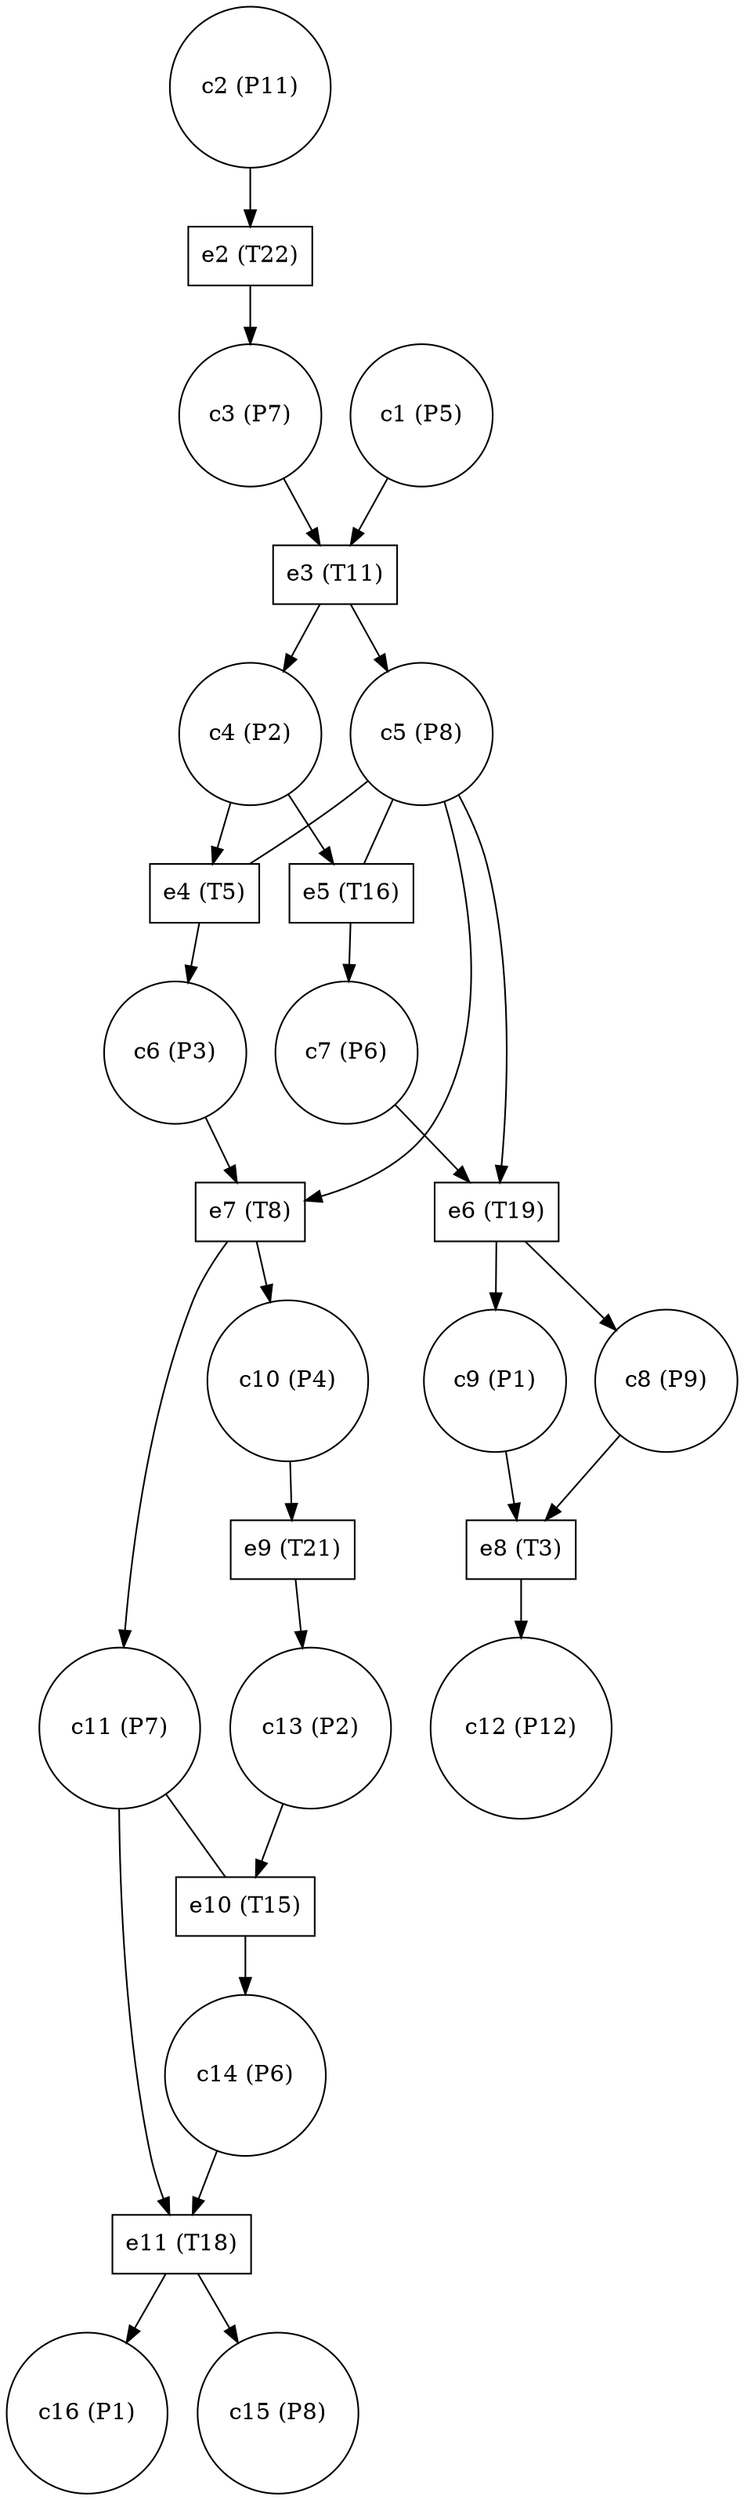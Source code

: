 digraph PetriNet {
// Places
p2 [shape=circle label="c2 (P11)"];
p7 [shape=circle label="c7 (P6)"];
p14 [shape=circle label="c14 (P6)"];
p9 [shape=circle label="c9 (P1)"];
p16 [shape=circle label="c16 (P1)"];
p4 [shape=circle label="c4 (P2)"];
p15 [shape=circle label="c15 (P8)"];
p12 [shape=circle label="c12 (P12)"];
p8 [shape=circle label="c8 (P9)"];
p6 [shape=circle label="c6 (P3)"];
p10 [shape=circle label="c10 (P4)"];
p11 [shape=circle label="c11 (P7)"];
p3 [shape=circle label="c3 (P7)"];
p5 [shape=circle label="c5 (P8)"];
p1 [shape=circle label="c1 (P5)"];
p13 [shape=circle label="c13 (P2)"];
// Transitions
t9 [shape=box label="e9 (T21)"];
t4 [shape=box label="e4 (T5)"];
t6 [shape=box label="e6 (T19)"];
t11 [shape=box label="e11 (T18)"];
t3 [shape=box label="e3 (T11)"];
t10 [shape=box label="e10 (T15)"];
t7 [shape=box label="e7 (T8)"];
t2 [shape=box label="e2 (T22)"];
t8 [shape=box label="e8 (T3)"];
t5 [shape=box label="e5 (T16)"];
// Edges
p2 -> t2;
p7 -> t6;
p14 -> t11;
p9 -> t8;
p4 -> t5;
p4 -> t4;
p8 -> t8;
p6 -> t7;
p10 -> t9;
p11 -> t11;
p3 -> t3;
p5 -> t6;
p5 -> t7;
p1 -> t3;
p13 -> t10;
t9 -> p13;
t4 -> p6;
p5 -> t4 [dir=none];
t6 -> p8;
t6 -> p9;
t11 -> p15;
t11 -> p16;
t3 -> p4;
t3 -> p5;
t10 -> p14;
p11 -> t10 [dir=none];
t7 -> p10;
t7 -> p11;
t2 -> p3;
t8 -> p12;
t5 -> p7;
p5 -> t5 [dir=none];
}
